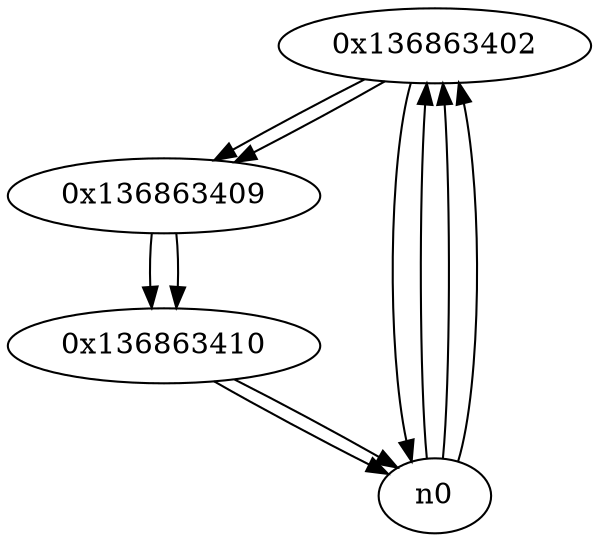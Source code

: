 digraph G{
/* nodes */
  n1 [label="0x136863402"]
  n2 [label="0x136863409"]
  n3 [label="0x136863410"]
/* edges */
n1 -> n2;
n1 -> n0;
n0 -> n1;
n0 -> n1;
n0 -> n1;
n2 -> n3;
n1 -> n2;
n3 -> n0;
n3 -> n0;
n2 -> n3;
}

